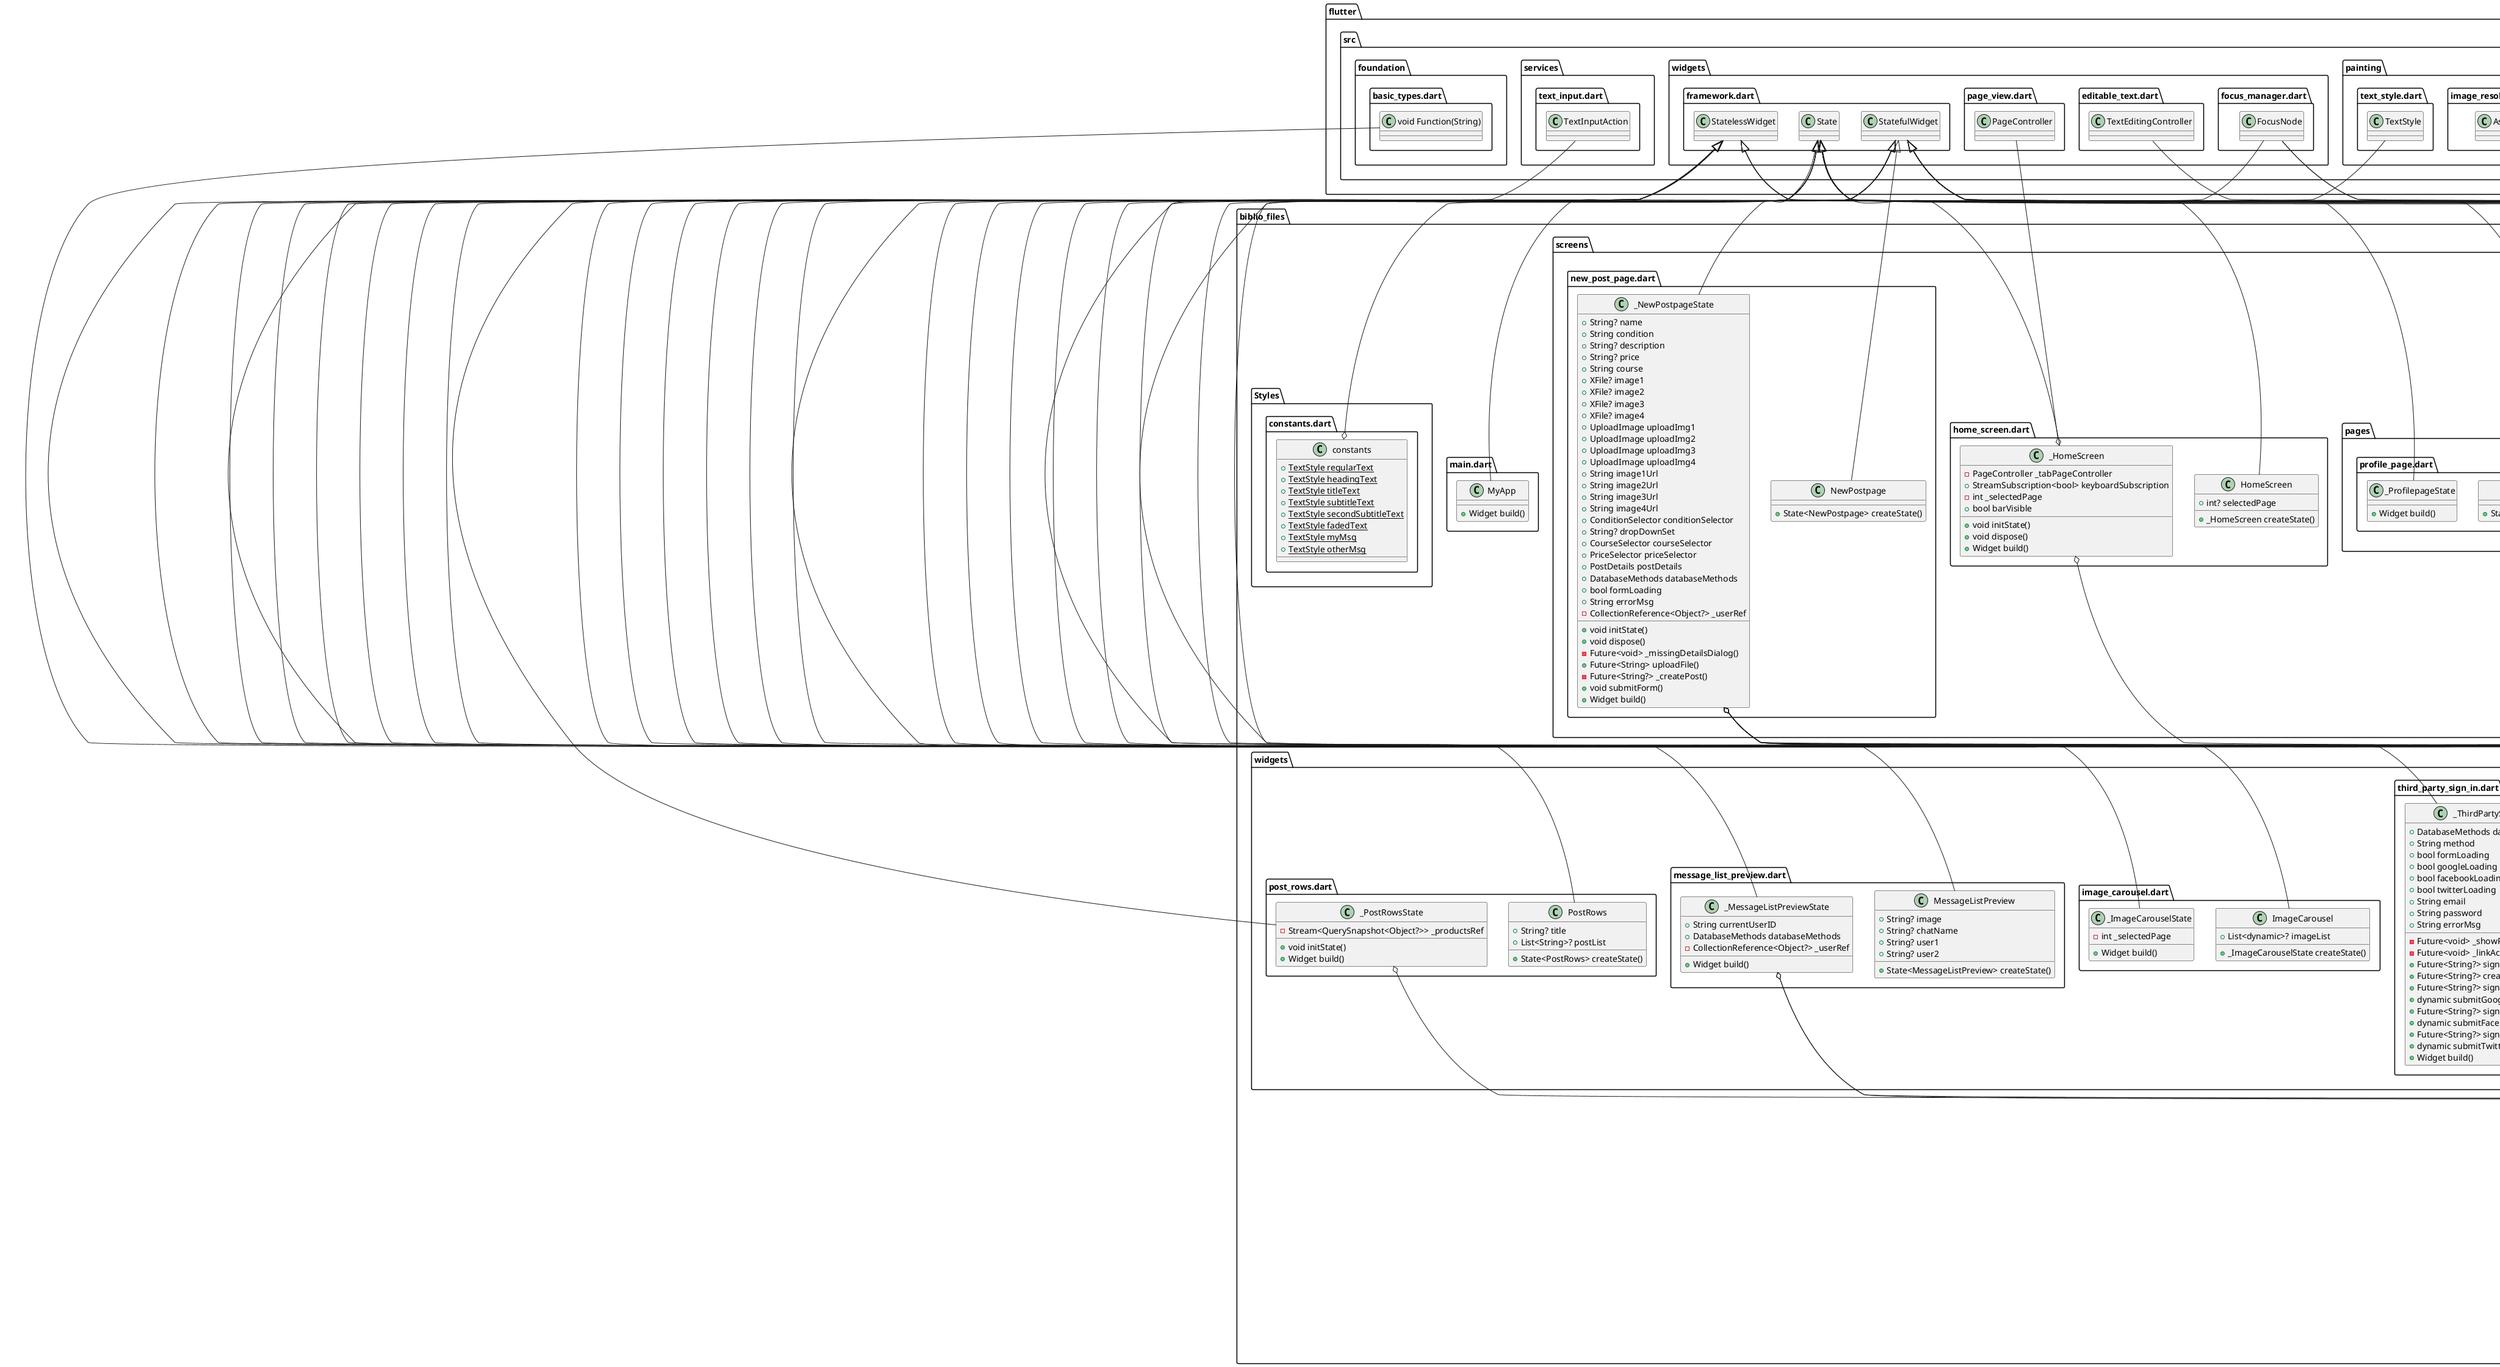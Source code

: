 @startuml
set namespaceSeparator ::

class "biblio_files::screens::register_page.dart::RegisterPage" {
  +_RegisterPage createState()
}

"flutter::src::widgets::framework.dart::StatefulWidget" <|-- "biblio_files::screens::register_page.dart::RegisterPage"

class "biblio_files::screens::register_page.dart::_RegisterPage" {
  +DatabaseMethods databaseMethods
  +bool formLoading
  +String errorMsg
  +String newName
  +String newEmail
  +String newCourse
  +String newPassword
  +String confEmail
  +String confPassword
  +bool googleLoading
  +bool facebookLoading
  +bool twitterLoading
  +bool btnVisible
  +FocusNode EmailFocusNode
  +FocusNode confEmailFocusNode
  +FocusNode passwordFocusNode
  +FocusNode confpasswordFocusNode
  +StreamSubscription<bool> keyboardSubscription
  -Future<String?> _createAccount()
  +void submitForm()
  +void initState()
  +void dispose()
  +Widget build()
}

"biblio_files::screens::register_page.dart::_RegisterPage" o-- "biblio_files::services::database.dart::DatabaseMethods"
"biblio_files::screens::register_page.dart::_RegisterPage" o-- "flutter::src::widgets::focus_manager.dart::FocusNode"
"biblio_files::screens::register_page.dart::_RegisterPage" o-- "dart::async::StreamSubscription<bool>"
"flutter::src::widgets::framework.dart::State" <|-- "biblio_files::screens::register_page.dart::_RegisterPage"

class "biblio_files::screens::post_page.dart::PostPage" {
  +String? postID
  +_PostPageState createState()
}

"flutter::src::widgets::framework.dart::StatefulWidget" <|-- "biblio_files::screens::post_page.dart::PostPage"

class "biblio_files::screens::post_page.dart::_PostPageState" {
  -CollectionReference<Map<String, dynamic>> _productsRef
  -CollectionReference<Map<String, dynamic>> _userRef
  +DatabaseMethods databaseMethods
  +AssetImage saveAsset
  +bool saved
  +List<String> savedPosts
  +dynamic getSaved()
  +void initState()
  +void dispose()
  +void savePost()
  +void unSavePost()
  +dynamic createChatRoom()
  +Widget build()
}

"biblio_files::screens::post_page.dart::_PostPageState" o-- "cloud_firestore::cloud_firestore.dart::CollectionReference<Map<String, dynamic>>"
"biblio_files::screens::post_page.dart::_PostPageState" o-- "biblio_files::services::database.dart::DatabaseMethods"
"biblio_files::screens::post_page.dart::_PostPageState" o-- "flutter::src::painting::image_resolution.dart::AssetImage"
"flutter::src::widgets::framework.dart::State" <|-- "biblio_files::screens::post_page.dart::_PostPageState"

class "biblio_files::screens::login_page.dart::LoginPage" {
  +_LoginPageState createState()
}

"flutter::src::widgets::framework.dart::StatefulWidget" <|-- "biblio_files::screens::login_page.dart::LoginPage"

class "biblio_files::screens::login_page.dart::_LoginPageState" {
  +bool formLoading
  +bool googleLoading
  +bool facebookLoading
  +bool twitterLoading
  +String email
  +String password
  +String errorMsg
  +FocusNode passwordFocusNode
  +Future<String?> signIn()
  +void submitForm()
  +void initState()
  +void dispose()
  +Widget build()
}

"biblio_files::screens::login_page.dart::_LoginPageState" o-- "flutter::src::widgets::focus_manager.dart::FocusNode"
"flutter::src::widgets::framework.dart::State" <|-- "biblio_files::screens::login_page.dart::_LoginPageState"

class "biblio_files::screens::edit_post_page.dart::EditPostPage" {
  +String? postID
  +_EditPostPageState createState()
}

"flutter::src::widgets::framework.dart::StatefulWidget" <|-- "biblio_files::screens::edit_post_page.dart::EditPostPage"

class "biblio_files::screens::edit_post_page.dart::_EditPostPageState" {
  +String? name
  +String condition
  +String? description
  +String? price
  +String course
  +XFile? image1
  +XFile? image2
  +XFile? image3
  +XFile? image4
  +UploadImage uploadImg1
  +UploadImage uploadImg2
  +UploadImage uploadImg3
  +UploadImage uploadImg4
  +String image1Url
  +String image2Url
  +String image3Url
  +String image4Url
  +ConditionSelector conditionSelector
  +String? dropDownSet
  +CourseSelector courseSelector
  +PriceSelector priceSelector
  +PostDetails postDetails
  +DatabaseMethods databaseMethods
  +bool formLoading
  +String errorMsg
  -CollectionReference<Map<String, dynamic>> _productsRef
  +void initState()
  +void dispose()
  -Future<void> _missingDetailsDialog()
  +Future<String> uploadFile()
  -Future<String?> _createPost()
  +void submitForm()
  +dynamic updatepage()
  +Widget build()
}

"biblio_files::screens::edit_post_page.dart::_EditPostPageState" o-- "cross_file::src::types::interface.dart::XFile"
"biblio_files::screens::edit_post_page.dart::_EditPostPageState" o-- "biblio_files::widgets::upload_image.dart::UploadImage"
"biblio_files::screens::edit_post_page.dart::_EditPostPageState" o-- "biblio_files::widgets::condition_selector.dart::ConditionSelector"
"biblio_files::screens::edit_post_page.dart::_EditPostPageState" o-- "biblio_files::widgets::course_selector.dart::CourseSelector"
"biblio_files::screens::edit_post_page.dart::_EditPostPageState" o-- "biblio_files::widgets::price_selector.dart::PriceSelector"
"biblio_files::screens::edit_post_page.dart::_EditPostPageState" o-- "biblio_files::widgets::post_details.dart::PostDetails"
"biblio_files::screens::edit_post_page.dart::_EditPostPageState" o-- "biblio_files::services::database.dart::DatabaseMethods"
"biblio_files::screens::edit_post_page.dart::_EditPostPageState" o-- "cloud_firestore::cloud_firestore.dart::CollectionReference<Map<String, dynamic>>"
"flutter::src::widgets::framework.dart::State" <|-- "biblio_files::screens::edit_post_page.dart::_EditPostPageState"

class "biblio_files::screens::landing_page.dart::LandingPage" {
  -Future<FirebaseApp> _initialization
  +Widget build()
}

"flutter::src::widgets::framework.dart::StatelessWidget" <|-- "biblio_files::screens::landing_page.dart::LandingPage"

class "biblio_files::screens::personal_post_page.dart::PersonalPostPage" {
  +String? postID
  +_PersonalPostPageState createState()
}

"flutter::src::widgets::framework.dart::StatefulWidget" <|-- "biblio_files::screens::personal_post_page.dart::PersonalPostPage"

class "biblio_files::screens::personal_post_page.dart::_PersonalPostPageState" {
  -CollectionReference<Map<String, dynamic>> _productsRef
  -CollectionReference<Map<String, dynamic>> _userRef
  +DatabaseMethods databaseMethods
  +AssetImage saveAsset
  +bool saved
  +List<String> savedPosts
  +dynamic getSaved()
  +void initState()
  +void dispose()
  +void savePost()
  -Future<void> _deleteConfirm()
  +void unSavePost()
  +Widget build()
}

"biblio_files::screens::personal_post_page.dart::_PersonalPostPageState" o-- "cloud_firestore::cloud_firestore.dart::CollectionReference<Map<String, dynamic>>"
"biblio_files::screens::personal_post_page.dart::_PersonalPostPageState" o-- "biblio_files::services::database.dart::DatabaseMethods"
"biblio_files::screens::personal_post_page.dart::_PersonalPostPageState" o-- "flutter::src::painting::image_resolution.dart::AssetImage"
"flutter::src::widgets::framework.dart::State" <|-- "biblio_files::screens::personal_post_page.dart::_PersonalPostPageState"

class "biblio_files::screens::edit_details.dart::EditDetails" {
  +_EditDetails createState()
}

"flutter::src::widgets::framework.dart::StatefulWidget" <|-- "biblio_files::screens::edit_details.dart::EditDetails"

class "biblio_files::screens::edit_details.dart::_EditDetails" {
  -CollectionReference<Object?> _users
  +bool formLoading
  +String errorMsg
  +String newCourse
  +bool btnVisible
  +StreamSubscription<bool> keyboardSubscription
  -Future<String?> _createAccount()
  +void submitForm()
  +void initState()
  +void dispose()
  +Widget build()
}

"biblio_files::screens::edit_details.dart::_EditDetails" o-- "cloud_firestore::cloud_firestore.dart::CollectionReference<Object>"
"biblio_files::screens::edit_details.dart::_EditDetails" o-- "dart::async::StreamSubscription<bool>"
"flutter::src::widgets::framework.dart::State" <|-- "biblio_files::screens::edit_details.dart::_EditDetails"

class "biblio_files::screens::chat_pages::chat_page.dart::ChatPage" {
  +String chatroomID
  +String bookName
  +String image
  +_ChatPageState createState()
}

"flutter::src::widgets::framework.dart::StatefulWidget" <|-- "biblio_files::screens::chat_pages::chat_page.dart::ChatPage"

class "biblio_files::screens::chat_pages::chat_page.dart::_ChatPageState" {
  +DatabaseMethods databaseMethods
  +TextEditingController messageController
  +User? currentUser
  +dynamic sendMessage()
  +Widget chatMessageList()
  +Widget build()
}

"biblio_files::screens::chat_pages::chat_page.dart::_ChatPageState" o-- "biblio_files::services::database.dart::DatabaseMethods"
"biblio_files::screens::chat_pages::chat_page.dart::_ChatPageState" o-- "flutter::src::widgets::editable_text.dart::TextEditingController"
"biblio_files::screens::chat_pages::chat_page.dart::_ChatPageState" o-- "firebase_auth::firebase_auth.dart::User"
"flutter::src::widgets::framework.dart::State" <|-- "biblio_files::screens::chat_pages::chat_page.dart::_ChatPageState"

class "biblio_files::screens::chat_pages::contacts_page.dart::ContactsPage" {
  +State<ContactsPage> createState()
}

"flutter::src::widgets::framework.dart::StatefulWidget" <|-- "biblio_files::screens::chat_pages::contacts_page.dart::ContactsPage"

class "biblio_files::screens::chat_pages::contacts_page.dart::_ContactsPageState" {
  +DatabaseMethods databaseMethods
  +User? currentUser
  +Widget chatRoomList()
  +Widget build()
}

"biblio_files::screens::chat_pages::contacts_page.dart::_ContactsPageState" o-- "biblio_files::services::database.dart::DatabaseMethods"
"biblio_files::screens::chat_pages::contacts_page.dart::_ContactsPageState" o-- "firebase_auth::firebase_auth.dart::User"
"flutter::src::widgets::framework.dart::State" <|-- "biblio_files::screens::chat_pages::contacts_page.dart::_ContactsPageState"

class "biblio_files::screens::pages::messages_page.dart::Messagespage" {
  +Widget build()
}

"flutter::src::widgets::framework.dart::StatelessWidget" <|-- "biblio_files::screens::pages::messages_page.dart::Messagespage"

class "biblio_files::screens::pages::user_listings_page.dart::UserListingsPage" {
  -Stream<QuerySnapshot<Object?>> _productsRef
  +Widget build()
}

"biblio_files::screens::pages::user_listings_page.dart::UserListingsPage" o-- "dart::async::Stream<QuerySnapshot<Object>>"
"flutter::src::widgets::framework.dart::StatelessWidget" <|-- "biblio_files::screens::pages::user_listings_page.dart::UserListingsPage"

class "biblio_files::screens::pages::home_page.dart::Homepage" {
  +State<Homepage> createState()
}

"flutter::src::widgets::framework.dart::StatefulWidget" <|-- "biblio_files::screens::pages::home_page.dart::Homepage"

class "biblio_files::screens::pages::home_page.dart::_HomepageState" {
  -Stream<DocumentSnapshot<Object?>> _userRef
  +Widget build()
}

"biblio_files::screens::pages::home_page.dart::_HomepageState" o-- "dart::async::Stream<DocumentSnapshot<Object>>"
"flutter::src::widgets::framework.dart::State" <|-- "biblio_files::screens::pages::home_page.dart::_HomepageState"

class "biblio_files::screens::pages::search_page.dart::Searchpage" {
  +Widget build()
}

"flutter::src::widgets::framework.dart::StatelessWidget" <|-- "biblio_files::screens::pages::search_page.dart::Searchpage"

class "biblio_files::screens::pages::profile_page.dart::Profilepage" {
  +State<Profilepage> createState()
}

"flutter::src::widgets::framework.dart::StatefulWidget" <|-- "biblio_files::screens::pages::profile_page.dart::Profilepage"

class "biblio_files::screens::pages::profile_page.dart::_ProfilepageState" {
  +Widget build()
}

"flutter::src::widgets::framework.dart::State" <|-- "biblio_files::screens::pages::profile_page.dart::_ProfilepageState"

class "biblio_files::screens::home_screen.dart::HomeScreen" {
  +int? selectedPage
  +_HomeScreen createState()
}

"flutter::src::widgets::framework.dart::StatefulWidget" <|-- "biblio_files::screens::home_screen.dart::HomeScreen"

class "biblio_files::screens::home_screen.dart::_HomeScreen" {
  -PageController _tabPageController
  +StreamSubscription<bool> keyboardSubscription
  -int _selectedPage
  +bool barVisible
  +void initState()
  +void dispose()
  +Widget build()
}

"biblio_files::screens::home_screen.dart::_HomeScreen" o-- "flutter::src::widgets::page_view.dart::PageController"
"biblio_files::screens::home_screen.dart::_HomeScreen" o-- "dart::async::StreamSubscription<bool>"
"flutter::src::widgets::framework.dart::State" <|-- "biblio_files::screens::home_screen.dart::_HomeScreen"

class "biblio_files::screens::new_post_page.dart::NewPostpage" {
  +State<NewPostpage> createState()
}

"flutter::src::widgets::framework.dart::StatefulWidget" <|-- "biblio_files::screens::new_post_page.dart::NewPostpage"

class "biblio_files::screens::new_post_page.dart::_NewPostpageState" {
  +String? name
  +String condition
  +String? description
  +String? price
  +String course
  +XFile? image1
  +XFile? image2
  +XFile? image3
  +XFile? image4
  +UploadImage uploadImg1
  +UploadImage uploadImg2
  +UploadImage uploadImg3
  +UploadImage uploadImg4
  +String image1Url
  +String image2Url
  +String image3Url
  +String image4Url
  +ConditionSelector conditionSelector
  +String? dropDownSet
  +CourseSelector courseSelector
  +PriceSelector priceSelector
  +PostDetails postDetails
  +DatabaseMethods databaseMethods
  +bool formLoading
  +String errorMsg
  -CollectionReference<Object?> _userRef
  +void initState()
  +void dispose()
  -Future<void> _missingDetailsDialog()
  +Future<String> uploadFile()
  -Future<String?> _createPost()
  +void submitForm()
  +Widget build()
}

"biblio_files::screens::new_post_page.dart::_NewPostpageState" o-- "cross_file::src::types::interface.dart::XFile"
"biblio_files::screens::new_post_page.dart::_NewPostpageState" o-- "biblio_files::widgets::upload_image.dart::UploadImage"
"biblio_files::screens::new_post_page.dart::_NewPostpageState" o-- "biblio_files::widgets::condition_selector.dart::ConditionSelector"
"biblio_files::screens::new_post_page.dart::_NewPostpageState" o-- "biblio_files::widgets::course_selector.dart::CourseSelector"
"biblio_files::screens::new_post_page.dart::_NewPostpageState" o-- "biblio_files::widgets::price_selector.dart::PriceSelector"
"biblio_files::screens::new_post_page.dart::_NewPostpageState" o-- "biblio_files::widgets::post_details.dart::PostDetails"
"biblio_files::screens::new_post_page.dart::_NewPostpageState" o-- "biblio_files::services::database.dart::DatabaseMethods"
"biblio_files::screens::new_post_page.dart::_NewPostpageState" o-- "cloud_firestore::cloud_firestore.dart::CollectionReference<Object>"
"flutter::src::widgets::framework.dart::State" <|-- "biblio_files::screens::new_post_page.dart::_NewPostpageState"

class "biblio_files::main.dart::MyApp" {
  +Widget build()
}

"flutter::src::widgets::framework.dart::StatelessWidget" <|-- "biblio_files::main.dart::MyApp"

class "biblio_files::Styles::constants.dart::constants" {
  {static} +TextStyle regularText
  {static} +TextStyle headingText
  {static} +TextStyle titleText
  {static} +TextStyle subtitleText
  {static} +TextStyle secondSubtitleText
  {static} +TextStyle fadedText
  {static} +TextStyle myMsg
  {static} +TextStyle otherMsg
}

"biblio_files::Styles::constants.dart::constants" o-- "flutter::src::painting::text_style.dart::TextStyle"

class "biblio_files::services::database.dart::DatabaseMethods" {
  +dynamic uploadUserInfo()
  +dynamic newUserPost()
  +dynamic getUserByUid()
  +dynamic createChatRoom()
  +dynamic addMessages()
  +dynamic getMessages()
  +dynamic getChatRooms()
  +dynamic deleteChatsWithUid()
  +dynamic deletePost()
}

class "biblio_files::services::data_model.dart::DataModel" {
  +String? condition
  +String? course
  +String? description
  +String? image1
  +String? image2
  +String? image3
  +String? image4
  +String? name
  +String? price
  +String? userUuid
  +String? postID
  +List<DataModel> dataListFromSnapshot()
}

class "biblio_files::widgets::post_details.dart::PostDetails" {
  +dynamic Function(String)? onChanged
  +String? writtenText
  +Widget build()
}

"biblio_files::widgets::post_details.dart::PostDetails" o-- "null::dynamic Function(String)"
"flutter::src::widgets::framework.dart::StatelessWidget" <|-- "biblio_files::widgets::post_details.dart::PostDetails"

class "biblio_files::widgets::message_tile.dart::MessageTile" {
  +String message
  +bool fromMe
  +Widget build()
}

"flutter::src::widgets::framework.dart::StatelessWidget" <|-- "biblio_files::widgets::message_tile.dart::MessageTile"

class "biblio_files::widgets::course_selector.dart::CourseSelector" {
  +dynamic Function(dynamic)? onChanged
  +List<String> courseOptions
  +Widget build()
}

"biblio_files::widgets::course_selector.dart::CourseSelector" o-- "null::dynamic Function(dynamic)"
"flutter::src::widgets::framework.dart::StatelessWidget" <|-- "biblio_files::widgets::course_selector.dart::CourseSelector"

class "biblio_files::widgets::post_rows.dart::PostRows" {
  +String? title
  +List<String>? postList
  +State<PostRows> createState()
}

"flutter::src::widgets::framework.dart::StatefulWidget" <|-- "biblio_files::widgets::post_rows.dart::PostRows"

class "biblio_files::widgets::post_rows.dart::_PostRowsState" {
  -Stream<QuerySnapshot<Object?>> _productsRef
  +void initState()
  +Widget build()
}

"biblio_files::widgets::post_rows.dart::_PostRowsState" o-- "dart::async::Stream<QuerySnapshot<Object>>"
"flutter::src::widgets::framework.dart::State" <|-- "biblio_files::widgets::post_rows.dart::_PostRowsState"

class "biblio_files::widgets::message_list_preview.dart::MessageListPreview" {
  +String? image
  +String? chatName
  +String? user1
  +String? user2
  +State<MessageListPreview> createState()
}

"flutter::src::widgets::framework.dart::StatefulWidget" <|-- "biblio_files::widgets::message_list_preview.dart::MessageListPreview"

class "biblio_files::widgets::message_list_preview.dart::_MessageListPreviewState" {
  +String currentUserID
  +DatabaseMethods databaseMethods
  -CollectionReference<Object?> _userRef
  +Widget build()
}

"biblio_files::widgets::message_list_preview.dart::_MessageListPreviewState" o-- "biblio_files::services::database.dart::DatabaseMethods"
"biblio_files::widgets::message_list_preview.dart::_MessageListPreviewState" o-- "cloud_firestore::cloud_firestore.dart::CollectionReference<Object>"
"flutter::src::widgets::framework.dart::State" <|-- "biblio_files::widgets::message_list_preview.dart::_MessageListPreviewState"

class "biblio_files::widgets::image_carousel.dart::ImageCarousel" {
  +List<dynamic>? imageList
  +_ImageCarouselState createState()
}

"flutter::src::widgets::framework.dart::StatefulWidget" <|-- "biblio_files::widgets::image_carousel.dart::ImageCarousel"

class "biblio_files::widgets::image_carousel.dart::_ImageCarouselState" {
  -int _selectedPage
  +Widget build()
}

"flutter::src::widgets::framework.dart::State" <|-- "biblio_files::widgets::image_carousel.dart::_ImageCarouselState"

class "biblio_files::widgets::third_party_sign_in.dart::ThirdPartySignIn" {
  +_ThirdPartySignInState createState()
}

"flutter::src::widgets::framework.dart::StatefulWidget" <|-- "biblio_files::widgets::third_party_sign_in.dart::ThirdPartySignIn"

class "biblio_files::widgets::third_party_sign_in.dart::_ThirdPartySignInState" {
  +DatabaseMethods databaseMethods
  +String method
  +bool formLoading
  +bool googleLoading
  +bool facebookLoading
  +bool twitterLoading
  +String email
  +String password
  +String errorMsg
  -Future<void> _showPasswordReq()
  -Future<void> _linkAccountDialog()
  +Future<String?> signInMaster()
  +Future<String?> createDetails()
  +Future<String?> signInWithGoogle()
  +dynamic submitGoogle()
  +Future<String?> signInWithFacebook()
  +dynamic submitFacebook()
  +Future<String?> signInWithTwitter()
  +dynamic submitTwitter()
  +Widget build()
}

"biblio_files::widgets::third_party_sign_in.dart::_ThirdPartySignInState" o-- "biblio_files::services::database.dart::DatabaseMethods"
"flutter::src::widgets::framework.dart::State" <|-- "biblio_files::widgets::third_party_sign_in.dart::_ThirdPartySignInState"

class "biblio_files::widgets::custom_input_field.dart::CustomInput" {
  +String? text
  +bool? primaryInput
  +dynamic Function(String)? onChanged
  +dynamic Function(String)? onSubmitted
  +FocusNode? focusNode
  +TextInputAction? textInputAction
  +bool? hiddenText
  +Widget build()
}

"biblio_files::widgets::custom_input_field.dart::CustomInput" o-- "null::dynamic Function(String)"
"biblio_files::widgets::custom_input_field.dart::CustomInput" o-- "flutter::src::widgets::focus_manager.dart::FocusNode"
"biblio_files::widgets::custom_input_field.dart::CustomInput" o-- "flutter::src::services::text_input.dart::TextInputAction"
"flutter::src::widgets::framework.dart::StatelessWidget" <|-- "biblio_files::widgets::custom_input_field.dart::CustomInput"

class "biblio_files::widgets::price_selector.dart::PriceSelector" {
  +dynamic Function(String)? onChanged
  +String? priceSet
  +MoneyMaskedTextController priceController
  +Widget build()
}

"biblio_files::widgets::price_selector.dart::PriceSelector" o-- "null::dynamic Function(String)"
"biblio_files::widgets::price_selector.dart::PriceSelector" o-- "flutter_masked_text2::flutter_masked_text2.dart::MoneyMaskedTextController"
"flutter::src::widgets::framework.dart::StatelessWidget" <|-- "biblio_files::widgets::price_selector.dart::PriceSelector"

class "biblio_files::widgets::condition_selector.dart::ConditionSelector" {
  +void Function(String)? onChanged
  +String? dropDownSet
  +State<ConditionSelector> createState()
}

"biblio_files::widgets::condition_selector.dart::ConditionSelector" o-- "flutter::src::foundation::basic_types.dart::void Function(String)"
"flutter::src::widgets::framework.dart::StatefulWidget" <|-- "biblio_files::widgets::condition_selector.dart::ConditionSelector"

class "biblio_files::widgets::condition_selector.dart::_ConditionSelectorState" {
  +String dropdownValue
  +Widget build()
}

"flutter::src::widgets::framework.dart::State" <|-- "biblio_files::widgets::condition_selector.dart::_ConditionSelectorState"

class "biblio_files::widgets::course_rows.dart::CourseRows" {
  +String? title
  +String? userCourse
  +State<CourseRows> createState()
}

"flutter::src::widgets::framework.dart::StatefulWidget" <|-- "biblio_files::widgets::course_rows.dart::CourseRows"

class "biblio_files::widgets::course_rows.dart::_CourseRowsState" {
  -CollectionReference<Object?> _productsRef
  +Widget build()
}

"biblio_files::widgets::course_rows.dart::_CourseRowsState" o-- "cloud_firestore::cloud_firestore.dart::CollectionReference<Object>"
"flutter::src::widgets::framework.dart::State" <|-- "biblio_files::widgets::course_rows.dart::_CourseRowsState"

class "biblio_files::widgets::post_list_preview.dart::PostListPreview" {
  +String? image
  +String? name
  +String? postID
  +String? course
  +String? userUuid
  +Widget build()
}

"flutter::src::widgets::framework.dart::StatelessWidget" <|-- "biblio_files::widgets::post_list_preview.dart::PostListPreview"

class "biblio_files::widgets::custom_button.dart::CustomButton" {
  +String? text
  +void Function()? onPressed
  +bool? outlined
  +bool? isLoading
  +double? width
  +Widget build()
}

"biblio_files::widgets::custom_button.dart::CustomButton" o-- "dart::ui::void Function()"
"flutter::src::widgets::framework.dart::StatelessWidget" <|-- "biblio_files::widgets::custom_button.dart::CustomButton"

class "biblio_files::widgets::upload_image.dart::UploadImage" {
  +XFile? image
  +_UploadImageState createState()
}

"biblio_files::widgets::upload_image.dart::UploadImage" o-- "cross_file::src::types::interface.dart::XFile"
"flutter::src::widgets::framework.dart::StatefulWidget" <|-- "biblio_files::widgets::upload_image.dart::UploadImage"

class "biblio_files::widgets::upload_image.dart::_UploadImageState" {
  +String uploadImage
  -Future<void> _getInputMethod()
  -void _openGallery()
  -void _openCamera()
  +Widget build()
}

"flutter::src::widgets::framework.dart::State" <|-- "biblio_files::widgets::upload_image.dart::_UploadImageState"

class "biblio_files::widgets::custom_image_button.dart::CustomImageButton" {
  +void Function()? onPressed
  +bool? outlined
  +bool? isLoading
  +String? image
  +double? width
  +Widget build()
}

"biblio_files::widgets::custom_image_button.dart::CustomImageButton" o-- "dart::ui::void Function()"
"flutter::src::widgets::framework.dart::StatelessWidget" <|-- "biblio_files::widgets::custom_image_button.dart::CustomImageButton"

class "biblio_files::widgets::bottom_navbar.dart::BottomNavbar" {
  +int? selectedTab
  +dynamic Function(int)? changePage
  +State<BottomNavbar> createState()
}

"biblio_files::widgets::bottom_navbar.dart::BottomNavbar" o-- "null::dynamic Function(int)"
"flutter::src::widgets::framework.dart::StatefulWidget" <|-- "biblio_files::widgets::bottom_navbar.dart::BottomNavbar"

class "biblio_files::widgets::bottom_navbar.dart::_BottomNavbarState" {
  -int _selectedTab
  +Widget build()
}

"flutter::src::widgets::framework.dart::State" <|-- "biblio_files::widgets::bottom_navbar.dart::_BottomNavbarState"

class "biblio_files::widgets::bottom_navbar.dart::BottomNavbarBtn" {
  +String? image
  +bool? selected
  +void Function()? onPressed
  +Widget build()
}

"biblio_files::widgets::bottom_navbar.dart::BottomNavbarBtn" o-- "dart::ui::void Function()"
"flutter::src::widgets::framework.dart::StatelessWidget" <|-- "biblio_files::widgets::bottom_navbar.dart::BottomNavbarBtn"


@enduml